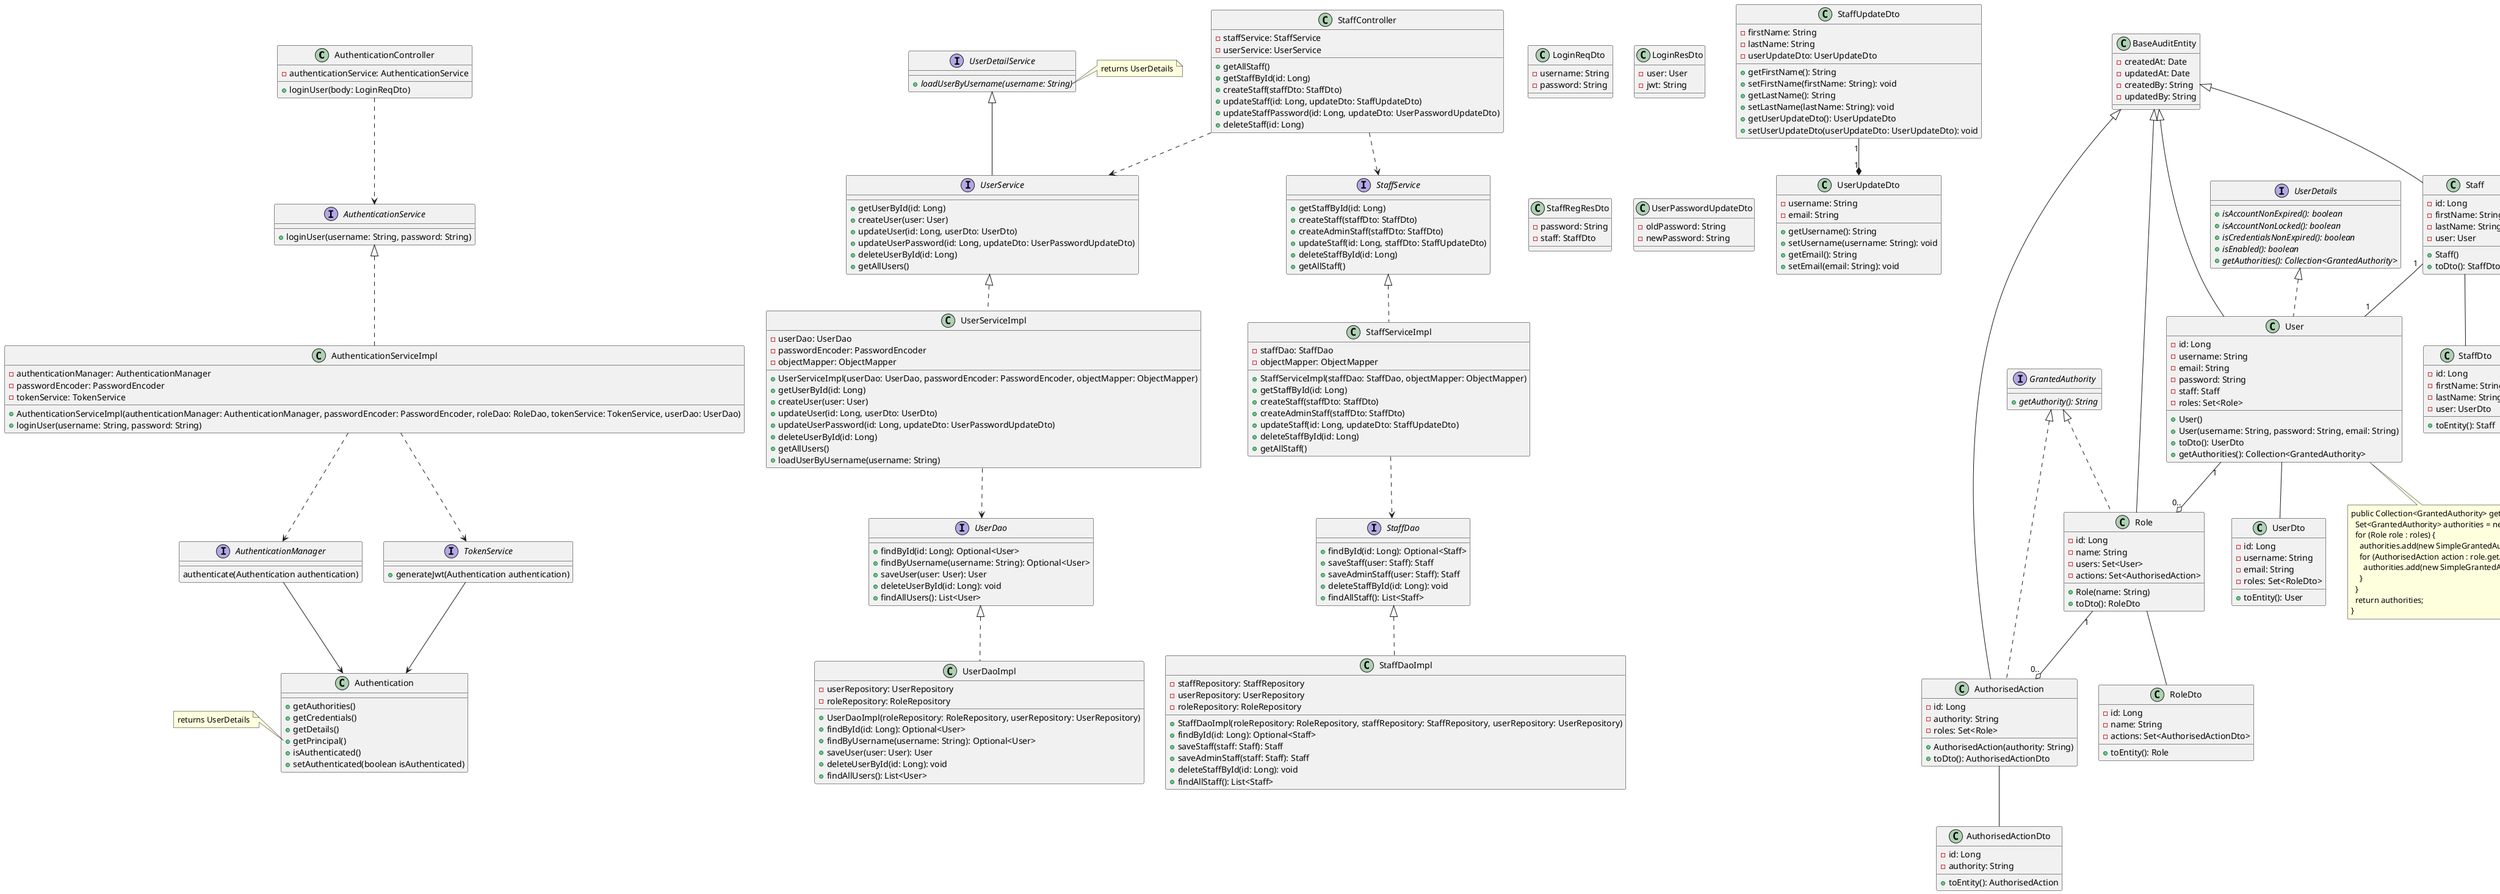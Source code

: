 @startuml

class AuthenticationController {
  - authenticationService: AuthenticationService
  + loginUser(body: LoginReqDto)
}

class AuthenticationServiceImpl implements AuthenticationService {
  - authenticationManager: AuthenticationManager
  - passwordEncoder: PasswordEncoder
  - tokenService: TokenService
  + AuthenticationServiceImpl(authenticationManager: AuthenticationManager, passwordEncoder: PasswordEncoder, roleDao: RoleDao, tokenService: TokenService, userDao: UserDao)
  + loginUser(username: String, password: String)
}

class LoginReqDto {
  - username: String
  - password: String
}

class LoginResDto {
  - user: User
  - jwt: String
}

class StaffRegResDto {
  - password: String
  - staff: StaffDto
}

class StaffUpdateDto {
  - firstName: String
  - lastName: String
  - userUpdateDto: UserUpdateDto

  + getFirstName(): String
  + setFirstName(firstName: String): void
  + getLastName(): String
  + setLastName(lastName: String): void
  + getUserUpdateDto(): UserUpdateDto
  + setUserUpdateDto(userUpdateDto: UserUpdateDto): void
}

class UserPasswordUpdateDto {
  - oldPassword: String
  - newPassword: String
}

class UserUpdateDto {
  - username: String
  - email: String

  + getUsername(): String
  + setUsername(username: String): void
  + getEmail(): String
  + setEmail(email: String): void
}

interface AuthenticationService {
  + loginUser(username: String, password: String)
}

interface StaffService {
  + getStaffById(id: Long)
  + createStaff(staffDto: StaffDto)
  + createAdminStaff(staffDto: StaffDto)
  + updateStaff(id: Long, staffDto: StaffUpdateDto)
  + deleteStaffById(id: Long)
  + getAllStaff()
}

interface AuthenticationManager {
  authenticate(Authentication authentication)
}

interface TokenService {
  + generateJwt(Authentication authentication)
}

class Authentication {
  + getAuthorities()
  + getCredentials()
  + getDetails()
  + getPrincipal()
  + isAuthenticated()
  + setAuthenticated(boolean isAuthenticated)
}

AuthenticationServiceImpl ..> AuthenticationManager
AuthenticationServiceImpl ..> TokenService
AuthenticationManager --> Authentication
TokenService --> Authentication

note left of Authentication::getPrincipal
  returns UserDetails
end note


interface UserDetailService {
  {abstract} + loadUserByUsername(username: String)
}

note right of UserDetailService::loadUserByUsername
  returns UserDetails
end note

interface UserService extends UserDetailService {
  + getUserById(id: Long)
  + createUser(user: User)
  + updateUser(id: Long, userDto: UserDto)
  + updateUserPassword(id: Long, updateDto: UserPasswordUpdateDto)
  + deleteUserById(id: Long)
  + getAllUsers()
}

interface StaffDao {
  + findById(id: Long): Optional<Staff>
  + saveStaff(user: Staff): Staff
  + saveAdminStaff(user: Staff): Staff
  + deleteStaffById(id: Long): void
  + findAllStaff(): List<Staff>
}

interface UserDao {
  + findById(id: Long): Optional<User>
  + findByUsername(username: String): Optional<User>
  + saveUser(user: User): User
  + deleteUserById(id: Long): void
  + findAllUsers(): List<User>
}

class StaffController {
  - staffService: StaffService
  - userService: UserService
  + getAllStaff()
  + getStaffById(id: Long)
  + createStaff(staffDto: StaffDto)
  + updateStaff(id: Long, updateDto: StaffUpdateDto)
  + updateStaffPassword(id: Long, updateDto: UserPasswordUpdateDto)
  + deleteStaff(id: Long)
}

class StaffServiceImpl implements StaffService {
  - staffDao: StaffDao
  - objectMapper: ObjectMapper
  + StaffServiceImpl(staffDao: StaffDao, objectMapper: ObjectMapper)
  + getStaffById(id: Long)
  + createStaff(staffDto: StaffDto)
  + createAdminStaff(staffDto: StaffDto)
  + updateStaff(id: Long, updateDto: StaffUpdateDto)
  + deleteStaffById(id: Long)
  + getAllStaff()
}

class UserServiceImpl implements UserService {
  - userDao: UserDao
  - passwordEncoder: PasswordEncoder
  - objectMapper: ObjectMapper
  + UserServiceImpl(userDao: UserDao, passwordEncoder: PasswordEncoder, objectMapper: ObjectMapper)
  + getUserById(id: Long)
  + createUser(user: User)
  + updateUser(id: Long, userDto: UserDto)
  + updateUserPassword(id: Long, updateDto: UserPasswordUpdateDto)
  + deleteUserById(id: Long)
  + getAllUsers()
  + loadUserByUsername(username: String)
}

class UserDaoImpl implements UserDao {
  - userRepository: UserRepository
  - roleRepository: RoleRepository
  + UserDaoImpl(roleRepository: RoleRepository, userRepository: UserRepository)
  + findById(id: Long): Optional<User>
  + findByUsername(username: String): Optional<User>
  + saveUser(user: User): User
  + deleteUserById(id: Long): void
  + findAllUsers(): List<User>
}

class StaffDaoImpl implements StaffDao {
  - staffRepository: StaffRepository
  - userRepository: UserRepository
  - roleRepository: RoleRepository
  + StaffDaoImpl(roleRepository: RoleRepository, staffRepository: StaffRepository, userRepository: UserRepository)
  + findById(id: Long): Optional<Staff>
  + saveStaff(staff: Staff): Staff
  + saveAdminStaff(staff: Staff): Staff
  + deleteStaffById(id: Long): void
  + findAllStaff(): List<Staff>
}

class BaseAuditEntity {
  - createdAt: Date
  - updatedAt: Date
  - createdBy: String
  - updatedBy: String
}

interface UserDetails {
  {abstract} + isAccountNonExpired(): boolean
  {abstract} + isAccountNonLocked(): boolean
  {abstract} + isCredentialsNonExpired(): boolean
  {abstract} + isEnabled(): boolean
  {abstract} + getAuthorities(): Collection<GrantedAuthority>
}

interface GrantedAuthority {
  {abstract} + getAuthority(): String
}

class User extends BaseAuditEntity implements UserDetails {
  - id: Long
  - username: String
  - email: String
  - password: String
  - staff: Staff
  - roles: Set<Role>

  + User()
  + User(username: String, password: String, email: String)
  + toDto(): UserDto
  + getAuthorities(): Collection<GrantedAuthority>
}

class Staff extends BaseAuditEntity {
  - id: Long
  - firstName: String
  - lastName: String
  - user: User

  + Staff()
  + toDto(): StaffDto
}

class Role extends BaseAuditEntity implements GrantedAuthority {
  - id: Long
  - name: String
  - users: Set<User>
  - actions: Set<AuthorisedAction>

  + Role(name: String)
  + toDto(): RoleDto
}

class AuthorisedAction extends BaseAuditEntity implements GrantedAuthority {
  - id: Long
  - authority: String
  - roles: Set<Role>

  + AuthorisedAction(authority: String)
  + toDto(): AuthorisedActionDto
}

class AuthorisedActionDto {
  - id: Long
  - authority: String

  + toEntity(): AuthorisedAction
}

class UserDto {
  - id: Long
  - username: String
  - email: String
  - roles: Set<RoleDto>

  + toEntity(): User
}

class StaffDto {
  - id: Long
  - firstName: String
  - lastName: String
  - user: UserDto

  + toEntity(): Staff
}

class RoleDto {
  - id: Long
  - name: String
  - actions: Set<AuthorisedActionDto>

  + toEntity(): Role
}


AuthenticationController ..> AuthenticationService

StaffController ..> StaffService
StaffController ..> UserService
StaffServiceImpl ..> StaffDao
UserServiceImpl ..> UserDao


Staff -- StaffDto
User -- UserDto
Role -- RoleDto
AuthorisedAction -- AuthorisedActionDto

Staff "1" -- "1" User
User "1" --o "0.." Role
Role "1" --o "0.." AuthorisedAction

StaffUpdateDto "1" --* "1" UserUpdateDto

note bottom of User
  public Collection<GrantedAuthority> getAuthorities() {
    Set<GrantedAuthority> authorities = new HashSet<>();
    for (Role role : roles) {
      authorities.add(new SimpleGrantedAuthority(role.getAuthority()));
      for (AuthorisedAction action : role.getActions()) {
        authorities.add(new SimpleGrantedAuthority(action.getAuthority()));
      }
    }
    return authorities;
  }
end note
@enduml
